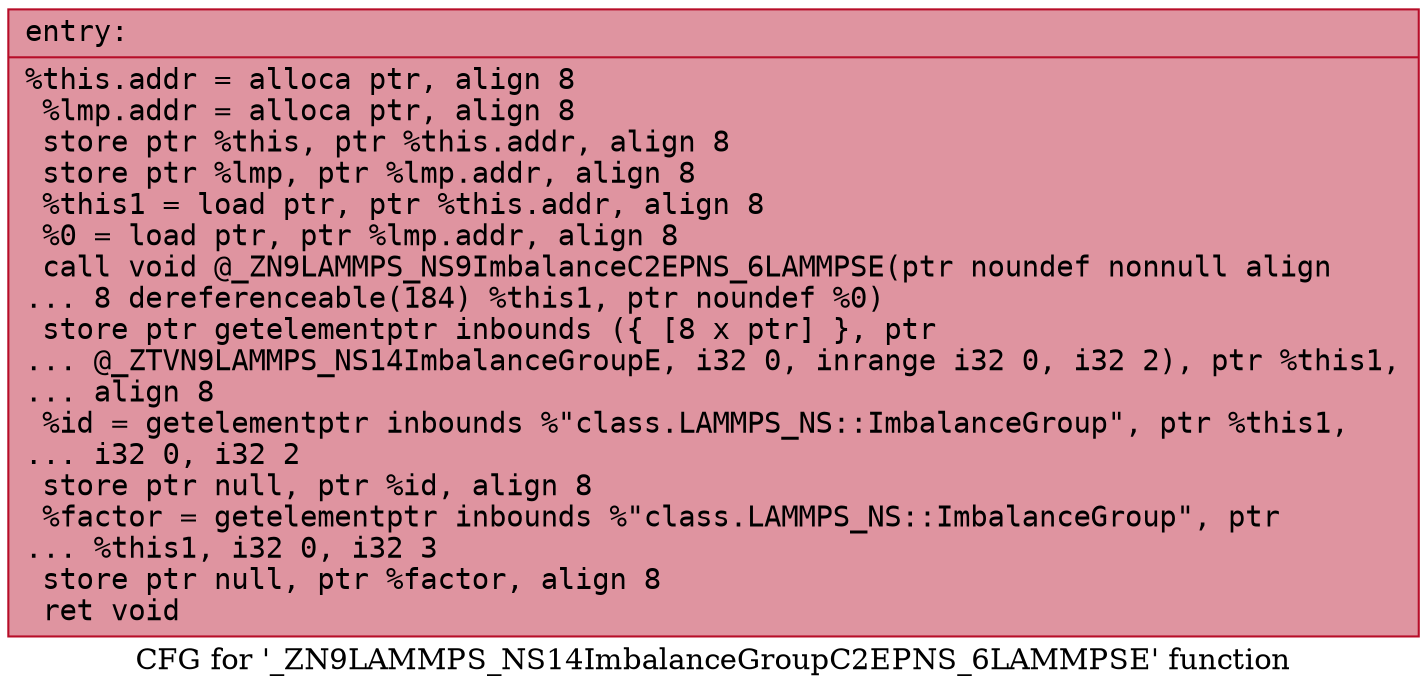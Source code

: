digraph "CFG for '_ZN9LAMMPS_NS14ImbalanceGroupC2EPNS_6LAMMPSE' function" {
	label="CFG for '_ZN9LAMMPS_NS14ImbalanceGroupC2EPNS_6LAMMPSE' function";

	Node0x55659be47d10 [shape=record,color="#b70d28ff", style=filled, fillcolor="#b70d2870" fontname="Courier",label="{entry:\l|  %this.addr = alloca ptr, align 8\l  %lmp.addr = alloca ptr, align 8\l  store ptr %this, ptr %this.addr, align 8\l  store ptr %lmp, ptr %lmp.addr, align 8\l  %this1 = load ptr, ptr %this.addr, align 8\l  %0 = load ptr, ptr %lmp.addr, align 8\l  call void @_ZN9LAMMPS_NS9ImbalanceC2EPNS_6LAMMPSE(ptr noundef nonnull align\l... 8 dereferenceable(184) %this1, ptr noundef %0)\l  store ptr getelementptr inbounds (\{ [8 x ptr] \}, ptr\l... @_ZTVN9LAMMPS_NS14ImbalanceGroupE, i32 0, inrange i32 0, i32 2), ptr %this1,\l... align 8\l  %id = getelementptr inbounds %\"class.LAMMPS_NS::ImbalanceGroup\", ptr %this1,\l... i32 0, i32 2\l  store ptr null, ptr %id, align 8\l  %factor = getelementptr inbounds %\"class.LAMMPS_NS::ImbalanceGroup\", ptr\l... %this1, i32 0, i32 3\l  store ptr null, ptr %factor, align 8\l  ret void\l}"];
}
